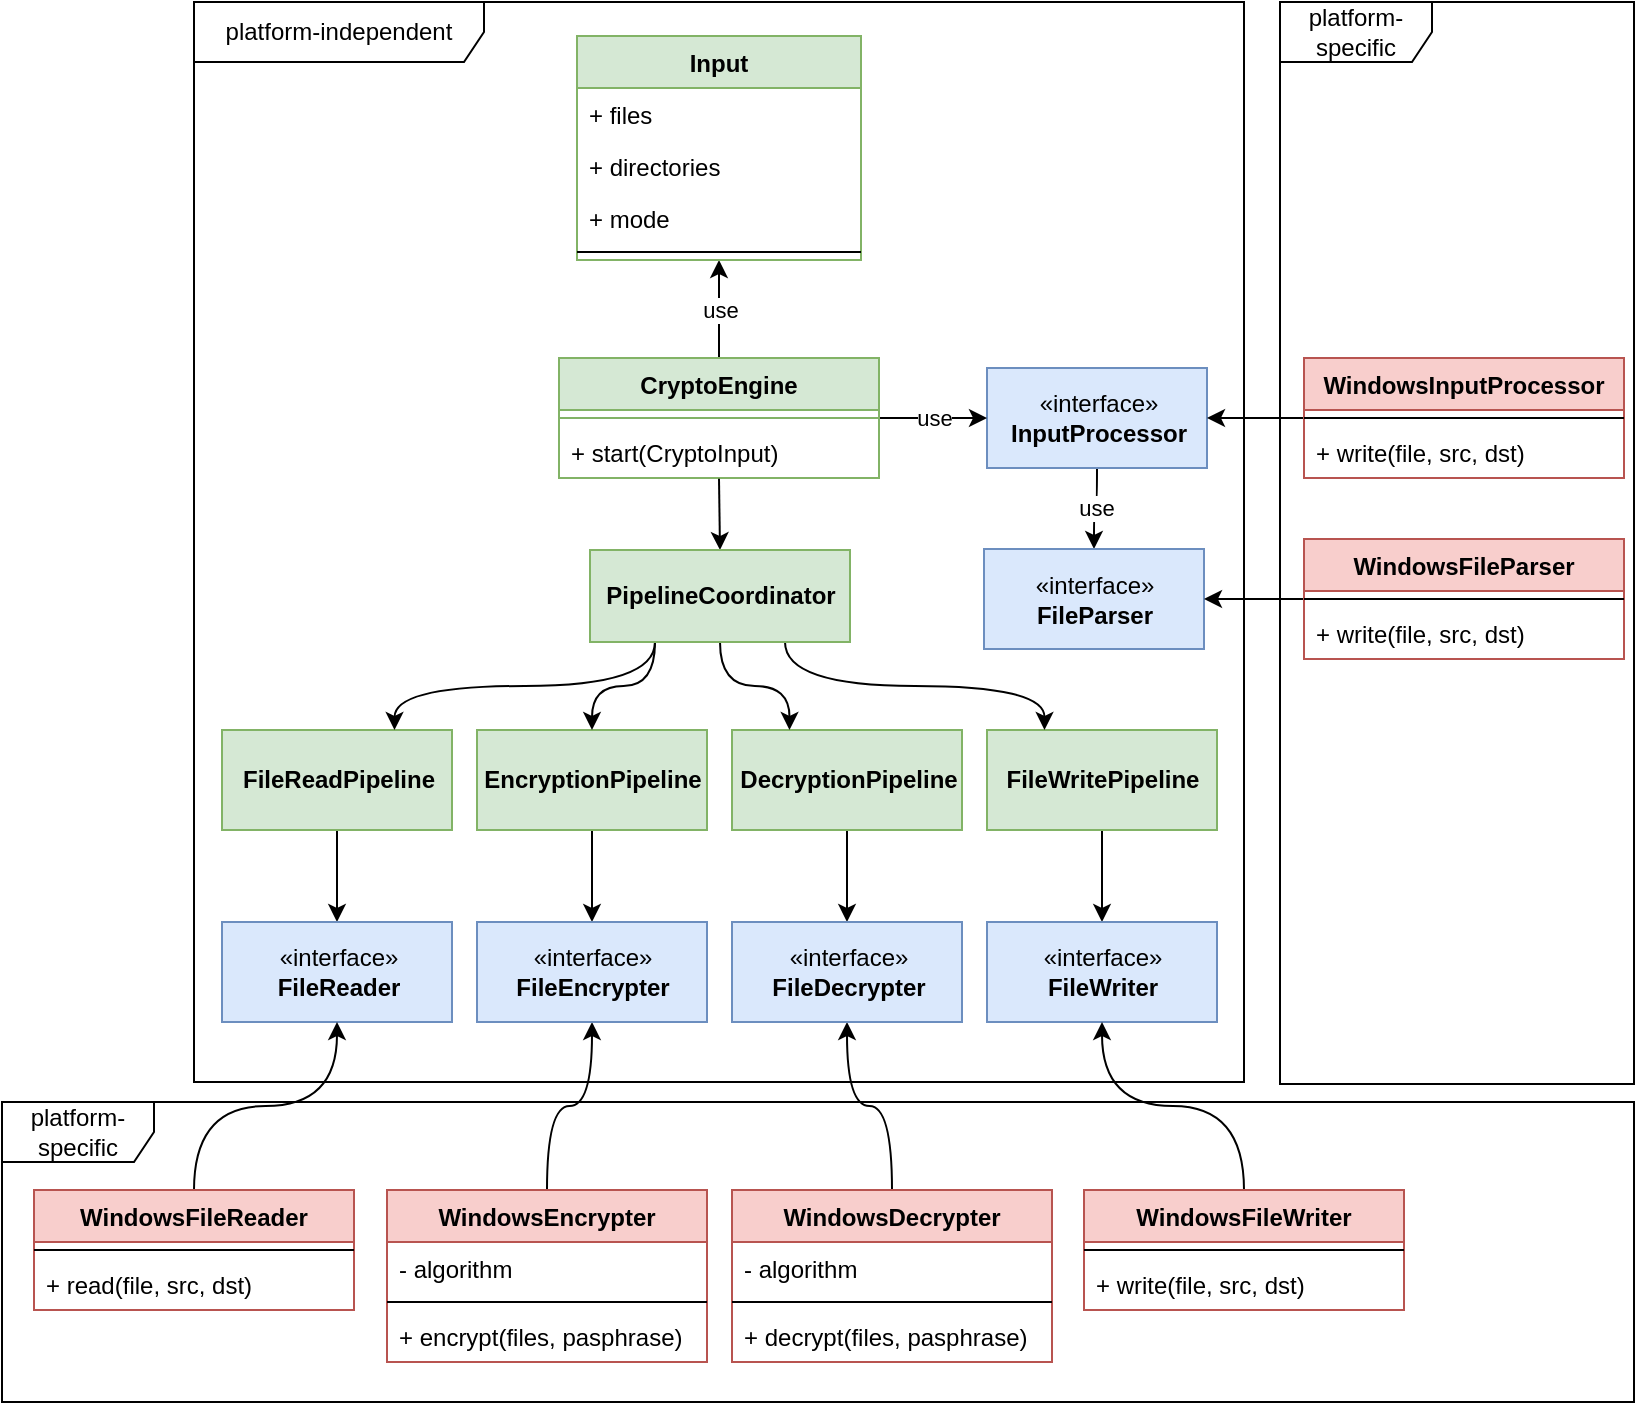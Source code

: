 <mxfile version="11.1.4" type="device"><diagram id="hbck5BXssl-l45txtGGQ" name="Page-1"><mxGraphModel dx="1422" dy="864" grid="1" gridSize="10" guides="1" tooltips="1" connect="1" arrows="1" fold="1" page="1" pageScale="1" pageWidth="850" pageHeight="1100" math="0" shadow="0"><root><mxCell id="0"/><mxCell id="1" parent="0"/><mxCell id="lf1cQ1Z_dV36ZEZ5a0a9-94" value="platform-independent" style="shape=umlFrame;whiteSpace=wrap;html=1;width=145;height=30;" vertex="1" parent="1"><mxGeometry x="120" y="20" width="525" height="540" as="geometry"/></mxCell><mxCell id="lf1cQ1Z_dV36ZEZ5a0a9-44" style="edgeStyle=orthogonalEdgeStyle;curved=1;orthogonalLoop=1;jettySize=auto;html=1;exitX=0.5;exitY=0;exitDx=0;exitDy=0;entryX=0.5;entryY=1;entryDx=0;entryDy=0;" edge="1" parent="1" source="lf1cQ1Z_dV36ZEZ5a0a9-33" target="lf1cQ1Z_dV36ZEZ5a0a9-89"><mxGeometry relative="1" as="geometry"><mxPoint x="349" y="544" as="targetPoint"/></mxGeometry></mxCell><mxCell id="lf1cQ1Z_dV36ZEZ5a0a9-33" value="WindowsEncrypter" style="swimlane;fontStyle=1;align=center;verticalAlign=top;childLayout=stackLayout;horizontal=1;startSize=26;horizontalStack=0;resizeParent=1;resizeParentMax=0;resizeLast=0;collapsible=1;marginBottom=0;fillColor=#f8cecc;strokeColor=#b85450;" vertex="1" parent="1"><mxGeometry x="216.5" y="614" width="160" height="86" as="geometry"/></mxCell><mxCell id="lf1cQ1Z_dV36ZEZ5a0a9-34" value="- algorithm" style="text;strokeColor=none;fillColor=none;align=left;verticalAlign=top;spacingLeft=4;spacingRight=4;overflow=hidden;rotatable=0;points=[[0,0.5],[1,0.5]];portConstraint=eastwest;" vertex="1" parent="lf1cQ1Z_dV36ZEZ5a0a9-33"><mxGeometry y="26" width="160" height="26" as="geometry"/></mxCell><mxCell id="lf1cQ1Z_dV36ZEZ5a0a9-35" value="" style="line;strokeWidth=1;fillColor=none;align=left;verticalAlign=middle;spacingTop=-1;spacingLeft=3;spacingRight=3;rotatable=0;labelPosition=right;points=[];portConstraint=eastwest;" vertex="1" parent="lf1cQ1Z_dV36ZEZ5a0a9-33"><mxGeometry y="52" width="160" height="8" as="geometry"/></mxCell><mxCell id="lf1cQ1Z_dV36ZEZ5a0a9-36" value="+ encrypt(files, pasphrase)" style="text;strokeColor=none;fillColor=none;align=left;verticalAlign=top;spacingLeft=4;spacingRight=4;overflow=hidden;rotatable=0;points=[[0,0.5],[1,0.5]];portConstraint=eastwest;" vertex="1" parent="lf1cQ1Z_dV36ZEZ5a0a9-33"><mxGeometry y="60" width="160" height="26" as="geometry"/></mxCell><mxCell id="lf1cQ1Z_dV36ZEZ5a0a9-45" style="edgeStyle=orthogonalEdgeStyle;curved=1;orthogonalLoop=1;jettySize=auto;html=1;exitX=0.5;exitY=0;exitDx=0;exitDy=0;entryX=0.5;entryY=1;entryDx=0;entryDy=0;" edge="1" parent="1" source="lf1cQ1Z_dV36ZEZ5a0a9-38" target="lf1cQ1Z_dV36ZEZ5a0a9-90"><mxGeometry relative="1" as="geometry"><mxPoint x="531.5" y="664" as="targetPoint"/></mxGeometry></mxCell><mxCell id="lf1cQ1Z_dV36ZEZ5a0a9-38" value="WindowsDecrypter" style="swimlane;fontStyle=1;align=center;verticalAlign=top;childLayout=stackLayout;horizontal=1;startSize=26;horizontalStack=0;resizeParent=1;resizeParentMax=0;resizeLast=0;collapsible=1;marginBottom=0;fillColor=#f8cecc;strokeColor=#b85450;" vertex="1" parent="1"><mxGeometry x="389" y="614" width="160" height="86" as="geometry"/></mxCell><mxCell id="lf1cQ1Z_dV36ZEZ5a0a9-39" value="- algorithm" style="text;strokeColor=none;fillColor=none;align=left;verticalAlign=top;spacingLeft=4;spacingRight=4;overflow=hidden;rotatable=0;points=[[0,0.5],[1,0.5]];portConstraint=eastwest;" vertex="1" parent="lf1cQ1Z_dV36ZEZ5a0a9-38"><mxGeometry y="26" width="160" height="26" as="geometry"/></mxCell><mxCell id="lf1cQ1Z_dV36ZEZ5a0a9-40" value="" style="line;strokeWidth=1;fillColor=none;align=left;verticalAlign=middle;spacingTop=-1;spacingLeft=3;spacingRight=3;rotatable=0;labelPosition=right;points=[];portConstraint=eastwest;" vertex="1" parent="lf1cQ1Z_dV36ZEZ5a0a9-38"><mxGeometry y="52" width="160" height="8" as="geometry"/></mxCell><mxCell id="lf1cQ1Z_dV36ZEZ5a0a9-41" value="+ decrypt(files, pasphrase)" style="text;strokeColor=none;fillColor=none;align=left;verticalAlign=top;spacingLeft=4;spacingRight=4;overflow=hidden;rotatable=0;points=[[0,0.5],[1,0.5]];portConstraint=eastwest;" vertex="1" parent="lf1cQ1Z_dV36ZEZ5a0a9-38"><mxGeometry y="60" width="160" height="26" as="geometry"/></mxCell><mxCell id="lf1cQ1Z_dV36ZEZ5a0a9-57" value="use" style="edgeStyle=orthogonalEdgeStyle;curved=1;orthogonalLoop=1;jettySize=auto;html=1;entryX=0.5;entryY=1;entryDx=0;entryDy=0;exitX=0.5;exitY=0;exitDx=0;exitDy=0;" edge="1" parent="1" source="lf1cQ1Z_dV36ZEZ5a0a9-58" target="lf1cQ1Z_dV36ZEZ5a0a9-51"><mxGeometry relative="1" as="geometry"><mxPoint x="382.5" y="200" as="sourcePoint"/></mxGeometry></mxCell><mxCell id="lf1cQ1Z_dV36ZEZ5a0a9-66" value="use" style="edgeStyle=orthogonalEdgeStyle;curved=1;orthogonalLoop=1;jettySize=auto;html=1;" edge="1" parent="1" source="lf1cQ1Z_dV36ZEZ5a0a9-49" target="lf1cQ1Z_dV36ZEZ5a0a9-65"><mxGeometry relative="1" as="geometry"/></mxCell><mxCell id="lf1cQ1Z_dV36ZEZ5a0a9-49" value="«interface»&lt;br&gt;&lt;b&gt;InputProcessor&lt;/b&gt;" style="html=1;fillColor=#dae8fc;strokeColor=#6c8ebf;" vertex="1" parent="1"><mxGeometry x="516.5" y="203" width="110" height="50" as="geometry"/></mxCell><mxCell id="lf1cQ1Z_dV36ZEZ5a0a9-51" value="Input" style="swimlane;fontStyle=1;align=center;verticalAlign=top;childLayout=stackLayout;horizontal=1;startSize=26;horizontalStack=0;resizeParent=1;resizeParentMax=0;resizeLast=0;collapsible=1;marginBottom=0;fillColor=#d5e8d4;strokeColor=#82b366;" vertex="1" parent="1"><mxGeometry x="311.5" y="37" width="142" height="112" as="geometry"/></mxCell><mxCell id="lf1cQ1Z_dV36ZEZ5a0a9-52" value="+ files" style="text;align=left;verticalAlign=top;spacingLeft=4;spacingRight=4;overflow=hidden;rotatable=0;points=[[0,0.5],[1,0.5]];portConstraint=eastwest;" vertex="1" parent="lf1cQ1Z_dV36ZEZ5a0a9-51"><mxGeometry y="26" width="142" height="26" as="geometry"/></mxCell><mxCell id="lf1cQ1Z_dV36ZEZ5a0a9-55" value="+ directories" style="text;align=left;verticalAlign=top;spacingLeft=4;spacingRight=4;overflow=hidden;rotatable=0;points=[[0,0.5],[1,0.5]];portConstraint=eastwest;" vertex="1" parent="lf1cQ1Z_dV36ZEZ5a0a9-51"><mxGeometry y="52" width="142" height="26" as="geometry"/></mxCell><mxCell id="lf1cQ1Z_dV36ZEZ5a0a9-56" value="+ mode" style="text;align=left;verticalAlign=top;spacingLeft=4;spacingRight=4;overflow=hidden;rotatable=0;points=[[0,0.5],[1,0.5]];portConstraint=eastwest;" vertex="1" parent="lf1cQ1Z_dV36ZEZ5a0a9-51"><mxGeometry y="78" width="142" height="26" as="geometry"/></mxCell><mxCell id="lf1cQ1Z_dV36ZEZ5a0a9-53" value="" style="line;strokeWidth=1;fillColor=none;align=left;verticalAlign=middle;spacingTop=-1;spacingLeft=3;spacingRight=3;rotatable=0;labelPosition=right;points=[];portConstraint=eastwest;" vertex="1" parent="lf1cQ1Z_dV36ZEZ5a0a9-51"><mxGeometry y="104" width="142" height="8" as="geometry"/></mxCell><mxCell id="lf1cQ1Z_dV36ZEZ5a0a9-62" value="use" style="edgeStyle=orthogonalEdgeStyle;curved=1;orthogonalLoop=1;jettySize=auto;html=1;exitX=1;exitY=0.5;exitDx=0;exitDy=0;entryX=0;entryY=0.5;entryDx=0;entryDy=0;" edge="1" parent="1" source="lf1cQ1Z_dV36ZEZ5a0a9-58" target="lf1cQ1Z_dV36ZEZ5a0a9-49"><mxGeometry relative="1" as="geometry"/></mxCell><mxCell id="lf1cQ1Z_dV36ZEZ5a0a9-58" value="CryptoEngine" style="swimlane;fontStyle=1;align=center;verticalAlign=top;childLayout=stackLayout;horizontal=1;startSize=26;horizontalStack=0;resizeParent=1;resizeParentMax=0;resizeLast=0;collapsible=1;marginBottom=0;fillColor=#d5e8d4;strokeColor=#82b366;" vertex="1" parent="1"><mxGeometry x="302.5" y="198" width="160" height="60" as="geometry"/></mxCell><mxCell id="lf1cQ1Z_dV36ZEZ5a0a9-60" value="" style="line;strokeWidth=1;fillColor=#d5e8d4;align=left;verticalAlign=middle;spacingTop=-1;spacingLeft=3;spacingRight=3;rotatable=0;labelPosition=right;points=[];portConstraint=eastwest;strokeColor=#82b366;" vertex="1" parent="lf1cQ1Z_dV36ZEZ5a0a9-58"><mxGeometry y="26" width="160" height="8" as="geometry"/></mxCell><mxCell id="lf1cQ1Z_dV36ZEZ5a0a9-61" value="+ start(CryptoInput)" style="text;align=left;verticalAlign=top;spacingLeft=4;spacingRight=4;overflow=hidden;rotatable=0;points=[[0,0.5],[1,0.5]];portConstraint=eastwest;" vertex="1" parent="lf1cQ1Z_dV36ZEZ5a0a9-58"><mxGeometry y="34" width="160" height="26" as="geometry"/></mxCell><mxCell id="lf1cQ1Z_dV36ZEZ5a0a9-65" value="«interface»&lt;br&gt;&lt;b&gt;FileParser&lt;/b&gt;" style="html=1;fillColor=#dae8fc;strokeColor=#6c8ebf;" vertex="1" parent="1"><mxGeometry x="515" y="293.5" width="110" height="50" as="geometry"/></mxCell><mxCell id="lf1cQ1Z_dV36ZEZ5a0a9-87" style="edgeStyle=orthogonalEdgeStyle;curved=1;orthogonalLoop=1;jettySize=auto;html=1;exitX=0.5;exitY=1;exitDx=0;exitDy=0;entryX=0.5;entryY=0;entryDx=0;entryDy=0;startArrow=none;startFill=0;endArrow=classic;endFill=1;" edge="1" parent="1" source="lf1cQ1Z_dV36ZEZ5a0a9-68" target="lf1cQ1Z_dV36ZEZ5a0a9-85"><mxGeometry relative="1" as="geometry"/></mxCell><mxCell id="lf1cQ1Z_dV36ZEZ5a0a9-68" value="&lt;b&gt;FileReadPipeline&lt;/b&gt;" style="html=1;fillColor=#d5e8d4;strokeColor=#82b366;" vertex="1" parent="1"><mxGeometry x="134" y="384" width="115" height="50" as="geometry"/></mxCell><mxCell id="lf1cQ1Z_dV36ZEZ5a0a9-91" style="edgeStyle=orthogonalEdgeStyle;curved=1;orthogonalLoop=1;jettySize=auto;html=1;exitX=0.5;exitY=1;exitDx=0;exitDy=0;entryX=0.5;entryY=0;entryDx=0;entryDy=0;startArrow=none;startFill=0;endArrow=classic;endFill=1;" edge="1" parent="1" source="lf1cQ1Z_dV36ZEZ5a0a9-69" target="lf1cQ1Z_dV36ZEZ5a0a9-89"><mxGeometry relative="1" as="geometry"/></mxCell><mxCell id="lf1cQ1Z_dV36ZEZ5a0a9-69" value="&lt;b&gt;EncryptionPipeline&lt;/b&gt;" style="html=1;fillColor=#d5e8d4;strokeColor=#82b366;" vertex="1" parent="1"><mxGeometry x="261.5" y="384" width="115" height="50" as="geometry"/></mxCell><mxCell id="lf1cQ1Z_dV36ZEZ5a0a9-88" style="edgeStyle=orthogonalEdgeStyle;curved=1;orthogonalLoop=1;jettySize=auto;html=1;exitX=0.5;exitY=1;exitDx=0;exitDy=0;entryX=0.5;entryY=0;entryDx=0;entryDy=0;startArrow=none;startFill=0;endArrow=classic;endFill=1;" edge="1" parent="1" source="lf1cQ1Z_dV36ZEZ5a0a9-70" target="lf1cQ1Z_dV36ZEZ5a0a9-86"><mxGeometry relative="1" as="geometry"/></mxCell><mxCell id="lf1cQ1Z_dV36ZEZ5a0a9-70" value="&lt;b&gt;FileWritePipeline&lt;/b&gt;" style="html=1;fillColor=#d5e8d4;strokeColor=#82b366;" vertex="1" parent="1"><mxGeometry x="516.5" y="384" width="115" height="50" as="geometry"/></mxCell><mxCell id="lf1cQ1Z_dV36ZEZ5a0a9-92" style="edgeStyle=orthogonalEdgeStyle;curved=1;orthogonalLoop=1;jettySize=auto;html=1;exitX=0.5;exitY=1;exitDx=0;exitDy=0;entryX=0.5;entryY=0;entryDx=0;entryDy=0;startArrow=none;startFill=0;endArrow=classic;endFill=1;" edge="1" parent="1" source="lf1cQ1Z_dV36ZEZ5a0a9-73" target="lf1cQ1Z_dV36ZEZ5a0a9-90"><mxGeometry relative="1" as="geometry"/></mxCell><mxCell id="lf1cQ1Z_dV36ZEZ5a0a9-73" value="&lt;b&gt;DecryptionPipeline&lt;/b&gt;" style="html=1;fillColor=#d5e8d4;strokeColor=#82b366;" vertex="1" parent="1"><mxGeometry x="389" y="384" width="115" height="50" as="geometry"/></mxCell><mxCell id="lf1cQ1Z_dV36ZEZ5a0a9-76" style="edgeStyle=orthogonalEdgeStyle;curved=1;orthogonalLoop=1;jettySize=auto;html=1;exitX=0.5;exitY=0;exitDx=0;exitDy=0;entryX=0.5;entryY=1.013;entryDx=0;entryDy=0;entryPerimeter=0;endArrow=none;endFill=0;startArrow=classic;startFill=1;" edge="1" parent="1" source="lf1cQ1Z_dV36ZEZ5a0a9-74" target="lf1cQ1Z_dV36ZEZ5a0a9-61"><mxGeometry relative="1" as="geometry"/></mxCell><mxCell id="lf1cQ1Z_dV36ZEZ5a0a9-81" style="edgeStyle=orthogonalEdgeStyle;curved=1;orthogonalLoop=1;jettySize=auto;html=1;exitX=0.5;exitY=1;exitDx=0;exitDy=0;entryX=0.25;entryY=0;entryDx=0;entryDy=0;startArrow=none;startFill=0;endArrow=classic;endFill=1;" edge="1" parent="1" source="lf1cQ1Z_dV36ZEZ5a0a9-74" target="lf1cQ1Z_dV36ZEZ5a0a9-73"><mxGeometry relative="1" as="geometry"/></mxCell><mxCell id="lf1cQ1Z_dV36ZEZ5a0a9-82" style="edgeStyle=orthogonalEdgeStyle;curved=1;orthogonalLoop=1;jettySize=auto;html=1;exitX=0.75;exitY=1;exitDx=0;exitDy=0;entryX=0.25;entryY=0;entryDx=0;entryDy=0;startArrow=none;startFill=0;endArrow=classic;endFill=1;" edge="1" parent="1" source="lf1cQ1Z_dV36ZEZ5a0a9-74" target="lf1cQ1Z_dV36ZEZ5a0a9-70"><mxGeometry relative="1" as="geometry"/></mxCell><mxCell id="lf1cQ1Z_dV36ZEZ5a0a9-83" style="edgeStyle=orthogonalEdgeStyle;curved=1;orthogonalLoop=1;jettySize=auto;html=1;exitX=0.25;exitY=1;exitDx=0;exitDy=0;entryX=0.5;entryY=0;entryDx=0;entryDy=0;startArrow=none;startFill=0;endArrow=classic;endFill=1;" edge="1" parent="1" source="lf1cQ1Z_dV36ZEZ5a0a9-74" target="lf1cQ1Z_dV36ZEZ5a0a9-69"><mxGeometry relative="1" as="geometry"/></mxCell><mxCell id="lf1cQ1Z_dV36ZEZ5a0a9-84" style="edgeStyle=orthogonalEdgeStyle;curved=1;orthogonalLoop=1;jettySize=auto;html=1;exitX=0.25;exitY=1;exitDx=0;exitDy=0;entryX=0.75;entryY=0;entryDx=0;entryDy=0;startArrow=none;startFill=0;endArrow=classic;endFill=1;" edge="1" parent="1" source="lf1cQ1Z_dV36ZEZ5a0a9-74" target="lf1cQ1Z_dV36ZEZ5a0a9-68"><mxGeometry relative="1" as="geometry"/></mxCell><mxCell id="lf1cQ1Z_dV36ZEZ5a0a9-74" value="&lt;b&gt;PipelineCoordinator&lt;/b&gt;" style="html=1;fillColor=#d5e8d4;strokeColor=#82b366;" vertex="1" parent="1"><mxGeometry x="318" y="294" width="130" height="46" as="geometry"/></mxCell><mxCell id="lf1cQ1Z_dV36ZEZ5a0a9-85" value="«interface»&lt;br&gt;&lt;b&gt;FileReader&lt;/b&gt;" style="html=1;fillColor=#dae8fc;strokeColor=#6c8ebf;" vertex="1" parent="1"><mxGeometry x="134" y="480" width="115" height="50" as="geometry"/></mxCell><mxCell id="lf1cQ1Z_dV36ZEZ5a0a9-86" value="«interface»&lt;br&gt;&lt;b&gt;FileWriter&lt;/b&gt;" style="html=1;fillColor=#dae8fc;strokeColor=#6c8ebf;" vertex="1" parent="1"><mxGeometry x="516.5" y="480" width="115" height="50" as="geometry"/></mxCell><mxCell id="lf1cQ1Z_dV36ZEZ5a0a9-89" value="«interface»&lt;br&gt;&lt;b&gt;FileEncrypter&lt;/b&gt;" style="html=1;fillColor=#dae8fc;strokeColor=#6c8ebf;" vertex="1" parent="1"><mxGeometry x="261.5" y="480" width="115" height="50" as="geometry"/></mxCell><mxCell id="lf1cQ1Z_dV36ZEZ5a0a9-90" value="«interface»&lt;br&gt;&lt;b&gt;FileDecrypter&lt;/b&gt;" style="html=1;fillColor=#dae8fc;strokeColor=#6c8ebf;" vertex="1" parent="1"><mxGeometry x="389" y="480" width="115" height="50" as="geometry"/></mxCell><mxCell id="lf1cQ1Z_dV36ZEZ5a0a9-103" style="edgeStyle=orthogonalEdgeStyle;curved=1;orthogonalLoop=1;jettySize=auto;html=1;exitX=0.5;exitY=0;exitDx=0;exitDy=0;entryX=0.5;entryY=1;entryDx=0;entryDy=0;startArrow=none;startFill=0;endArrow=classic;endFill=1;" edge="1" parent="1" source="lf1cQ1Z_dV36ZEZ5a0a9-95" target="lf1cQ1Z_dV36ZEZ5a0a9-86"><mxGeometry relative="1" as="geometry"/></mxCell><mxCell id="lf1cQ1Z_dV36ZEZ5a0a9-95" value="WindowsFileWriter" style="swimlane;fontStyle=1;align=center;verticalAlign=top;childLayout=stackLayout;horizontal=1;startSize=26;horizontalStack=0;resizeParent=1;resizeParentMax=0;resizeLast=0;collapsible=1;marginBottom=0;fillColor=#f8cecc;strokeColor=#b85450;" vertex="1" parent="1"><mxGeometry x="565" y="614" width="160" height="60" as="geometry"/></mxCell><mxCell id="lf1cQ1Z_dV36ZEZ5a0a9-97" value="" style="line;strokeWidth=1;fillColor=none;align=left;verticalAlign=middle;spacingTop=-1;spacingLeft=3;spacingRight=3;rotatable=0;labelPosition=right;points=[];portConstraint=eastwest;" vertex="1" parent="lf1cQ1Z_dV36ZEZ5a0a9-95"><mxGeometry y="26" width="160" height="8" as="geometry"/></mxCell><mxCell id="lf1cQ1Z_dV36ZEZ5a0a9-98" value="+ write(file, src, dst)" style="text;strokeColor=none;fillColor=none;align=left;verticalAlign=top;spacingLeft=4;spacingRight=4;overflow=hidden;rotatable=0;points=[[0,0.5],[1,0.5]];portConstraint=eastwest;" vertex="1" parent="lf1cQ1Z_dV36ZEZ5a0a9-95"><mxGeometry y="34" width="160" height="26" as="geometry"/></mxCell><mxCell id="lf1cQ1Z_dV36ZEZ5a0a9-104" style="edgeStyle=orthogonalEdgeStyle;curved=1;orthogonalLoop=1;jettySize=auto;html=1;exitX=0.5;exitY=0;exitDx=0;exitDy=0;entryX=0.5;entryY=1;entryDx=0;entryDy=0;startArrow=none;startFill=0;endArrow=classic;endFill=1;" edge="1" parent="1" source="lf1cQ1Z_dV36ZEZ5a0a9-99" target="lf1cQ1Z_dV36ZEZ5a0a9-85"><mxGeometry relative="1" as="geometry"/></mxCell><mxCell id="lf1cQ1Z_dV36ZEZ5a0a9-99" value="WindowsFileReader" style="swimlane;fontStyle=1;align=center;verticalAlign=top;childLayout=stackLayout;horizontal=1;startSize=26;horizontalStack=0;resizeParent=1;resizeParentMax=0;resizeLast=0;collapsible=1;marginBottom=0;fillColor=#f8cecc;strokeColor=#b85450;" vertex="1" parent="1"><mxGeometry x="40" y="614" width="160" height="60" as="geometry"/></mxCell><mxCell id="lf1cQ1Z_dV36ZEZ5a0a9-101" value="" style="line;strokeWidth=1;fillColor=none;align=left;verticalAlign=middle;spacingTop=-1;spacingLeft=3;spacingRight=3;rotatable=0;labelPosition=right;points=[];portConstraint=eastwest;" vertex="1" parent="lf1cQ1Z_dV36ZEZ5a0a9-99"><mxGeometry y="26" width="160" height="8" as="geometry"/></mxCell><mxCell id="lf1cQ1Z_dV36ZEZ5a0a9-102" value="+ read(file, src, dst)" style="text;strokeColor=none;fillColor=none;align=left;verticalAlign=top;spacingLeft=4;spacingRight=4;overflow=hidden;rotatable=0;points=[[0,0.5],[1,0.5]];portConstraint=eastwest;" vertex="1" parent="lf1cQ1Z_dV36ZEZ5a0a9-99"><mxGeometry y="34" width="160" height="26" as="geometry"/></mxCell><mxCell id="lf1cQ1Z_dV36ZEZ5a0a9-112" style="edgeStyle=orthogonalEdgeStyle;curved=1;orthogonalLoop=1;jettySize=auto;html=1;exitX=0;exitY=0.5;exitDx=0;exitDy=0;entryX=1;entryY=0.5;entryDx=0;entryDy=0;startArrow=none;startFill=0;endArrow=classic;endFill=1;" edge="1" parent="1" source="lf1cQ1Z_dV36ZEZ5a0a9-105" target="lf1cQ1Z_dV36ZEZ5a0a9-65"><mxGeometry relative="1" as="geometry"/></mxCell><mxCell id="lf1cQ1Z_dV36ZEZ5a0a9-105" value="WindowsFileParser" style="swimlane;fontStyle=1;align=center;verticalAlign=top;childLayout=stackLayout;horizontal=1;startSize=26;horizontalStack=0;resizeParent=1;resizeParentMax=0;resizeLast=0;collapsible=1;marginBottom=0;fillColor=#f8cecc;strokeColor=#b85450;" vertex="1" parent="1"><mxGeometry x="675" y="288.5" width="160" height="60" as="geometry"/></mxCell><mxCell id="lf1cQ1Z_dV36ZEZ5a0a9-106" value="" style="line;strokeWidth=1;fillColor=none;align=left;verticalAlign=middle;spacingTop=-1;spacingLeft=3;spacingRight=3;rotatable=0;labelPosition=right;points=[];portConstraint=eastwest;" vertex="1" parent="lf1cQ1Z_dV36ZEZ5a0a9-105"><mxGeometry y="26" width="160" height="8" as="geometry"/></mxCell><mxCell id="lf1cQ1Z_dV36ZEZ5a0a9-107" value="+ write(file, src, dst)" style="text;strokeColor=none;fillColor=none;align=left;verticalAlign=top;spacingLeft=4;spacingRight=4;overflow=hidden;rotatable=0;points=[[0,0.5],[1,0.5]];portConstraint=eastwest;" vertex="1" parent="lf1cQ1Z_dV36ZEZ5a0a9-105"><mxGeometry y="34" width="160" height="26" as="geometry"/></mxCell><mxCell id="lf1cQ1Z_dV36ZEZ5a0a9-111" style="edgeStyle=orthogonalEdgeStyle;curved=1;orthogonalLoop=1;jettySize=auto;html=1;exitX=0;exitY=0.5;exitDx=0;exitDy=0;entryX=1;entryY=0.5;entryDx=0;entryDy=0;startArrow=none;startFill=0;endArrow=classic;endFill=1;" edge="1" parent="1" source="lf1cQ1Z_dV36ZEZ5a0a9-108" target="lf1cQ1Z_dV36ZEZ5a0a9-49"><mxGeometry relative="1" as="geometry"/></mxCell><mxCell id="lf1cQ1Z_dV36ZEZ5a0a9-108" value="WindowsInputProcessor" style="swimlane;fontStyle=1;align=center;verticalAlign=top;childLayout=stackLayout;horizontal=1;startSize=26;horizontalStack=0;resizeParent=1;resizeParentMax=0;resizeLast=0;collapsible=1;marginBottom=0;fillColor=#f8cecc;strokeColor=#b85450;" vertex="1" parent="1"><mxGeometry x="675" y="198" width="160" height="60" as="geometry"/></mxCell><mxCell id="lf1cQ1Z_dV36ZEZ5a0a9-109" value="" style="line;strokeWidth=1;fillColor=none;align=left;verticalAlign=middle;spacingTop=-1;spacingLeft=3;spacingRight=3;rotatable=0;labelPosition=right;points=[];portConstraint=eastwest;" vertex="1" parent="lf1cQ1Z_dV36ZEZ5a0a9-108"><mxGeometry y="26" width="160" height="8" as="geometry"/></mxCell><mxCell id="lf1cQ1Z_dV36ZEZ5a0a9-110" value="+ write(file, src, dst)" style="text;strokeColor=none;fillColor=none;align=left;verticalAlign=top;spacingLeft=4;spacingRight=4;overflow=hidden;rotatable=0;points=[[0,0.5],[1,0.5]];portConstraint=eastwest;" vertex="1" parent="lf1cQ1Z_dV36ZEZ5a0a9-108"><mxGeometry y="34" width="160" height="26" as="geometry"/></mxCell><mxCell id="lf1cQ1Z_dV36ZEZ5a0a9-115" value="platform-specific" style="shape=umlFrame;whiteSpace=wrap;html=1;width=76;height=30;" vertex="1" parent="1"><mxGeometry x="24" y="570" width="816" height="150" as="geometry"/></mxCell><mxCell id="lf1cQ1Z_dV36ZEZ5a0a9-116" value="platform-specific" style="shape=umlFrame;whiteSpace=wrap;html=1;width=76;height=30;" vertex="1" parent="1"><mxGeometry x="663" y="20" width="177" height="541" as="geometry"/></mxCell></root></mxGraphModel></diagram></mxfile>